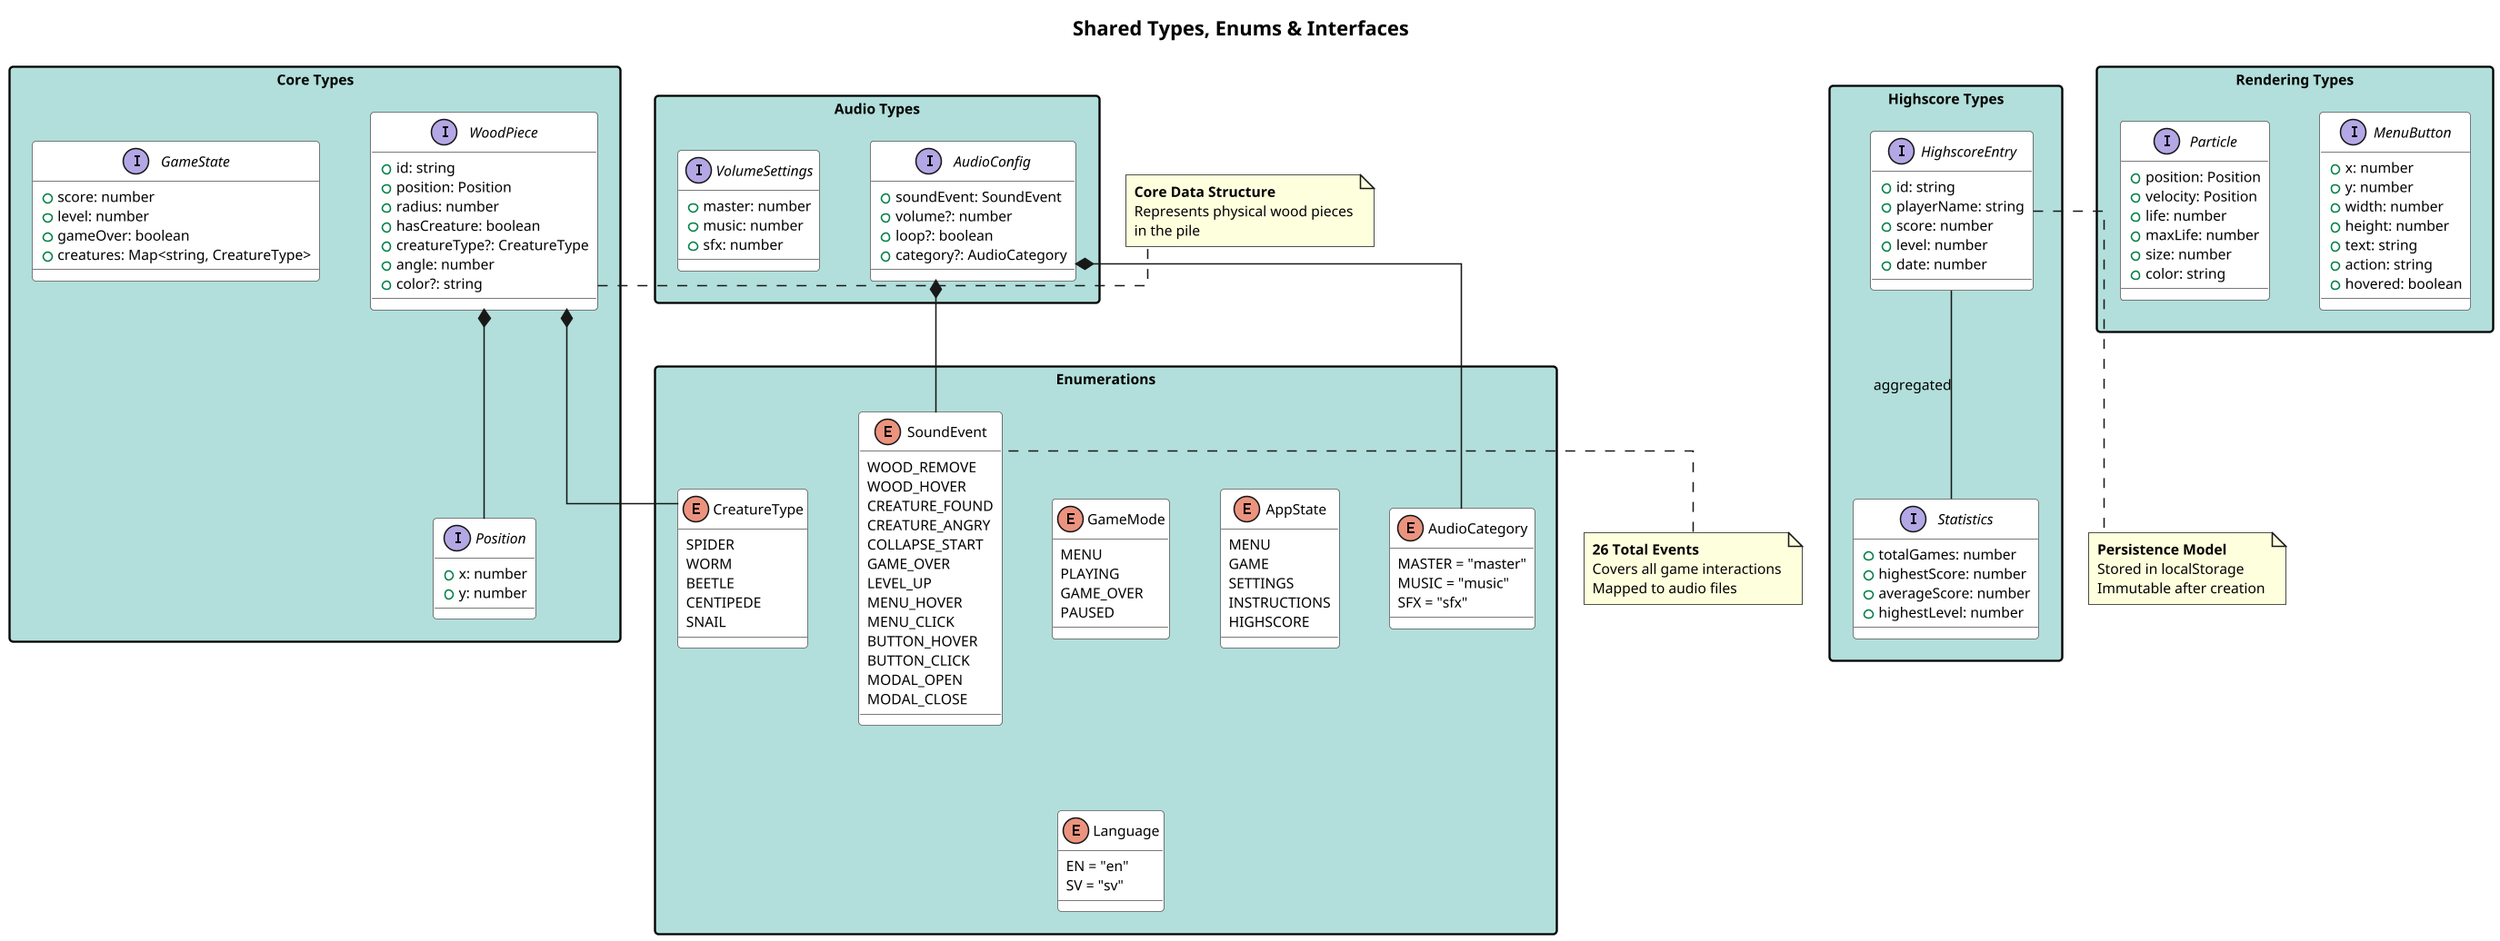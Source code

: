 @startuml Within_the_Woodpile_Types

!define TYPES #B2DFDB

skinparam packageStyle rectangle
skinparam defaultFontSize 10
skinparam classBackgroundColor White
skinparam classBorderColor #555
skinparam packageBackgroundColor transparent
skinparam linetype ortho
skinparam dpi 150

title Shared Types, Enums & Interfaces

' ==================== CORE TYPES ====================
package "Core Types" TYPES {
    interface Position {
        +x: number
        +y: number
    }
    
    interface WoodPiece {
        +id: string
        +position: Position
        +radius: number
        +hasCreature: boolean
        +creatureType?: CreatureType
        +angle: number
        +color?: string
    }
    
    interface GameState {
        +score: number
        +level: number
        +gameOver: boolean
        +creatures: Map<string, CreatureType>
    }
}

' ==================== ENUMS ====================
package "Enumerations" TYPES {
    enum CreatureType {
        SPIDER
        WORM
        BEETLE
        CENTIPEDE
        SNAIL
    }
    
    enum GameMode {
        MENU
        PLAYING
        GAME_OVER
        PAUSED
    }
    
    enum AppState {
        MENU
        GAME
        SETTINGS
        INSTRUCTIONS
        HIGHSCORE
    }
    
    enum Language {
        EN = "en"
        SV = "sv"
    }
    
    enum AudioCategory {
        MASTER = "master"
        MUSIC = "music"
        SFX = "sfx"
    }
    
    enum SoundEvent {
        WOOD_REMOVE
        WOOD_HOVER
        CREATURE_FOUND
        CREATURE_ANGRY
        COLLAPSE_START
        GAME_OVER
        LEVEL_UP
        MENU_HOVER
        MENU_CLICK
        BUTTON_HOVER
        BUTTON_CLICK
        MODAL_OPEN
        MODAL_CLOSE
        ' ... 13 more events
    }
}

' ==================== HIGHSCORE ====================
package "Highscore Types" TYPES {
    interface HighscoreEntry {
        +id: string
        +playerName: string
        +score: number
        +level: number
        +date: number
    }
    
    interface Statistics {
        +totalGames: number
        +highestScore: number
        +averageScore: number
        +highestLevel: number
    }
}

' ==================== AUDIO ====================
package "Audio Types" TYPES {
    interface AudioConfig {
        +soundEvent: SoundEvent
        +volume?: number
        +loop?: boolean
        +category?: AudioCategory
    }
    
    interface VolumeSettings {
        +master: number
        +music: number
        +sfx: number
    }
}

' ==================== RENDERING ====================
package "Rendering Types" TYPES {
    interface MenuButton {
        +x: number
        +y: number
        +width: number
        +height: number
        +text: string
        +action: string
        +hovered: boolean
    }
    
    interface Particle {
        +position: Position
        +velocity: Position
        +life: number
        +maxLife: number
        +size: number
        +color: string
    }
}

' ==================== RELATIONSHIPS ====================
WoodPiece *-- Position
WoodPiece *-- CreatureType

HighscoreEntry -- Statistics : aggregated

AudioConfig *-- SoundEvent
AudioConfig *-- AudioCategory

note right of WoodPiece
  **Core Data Structure**
  Represents physical wood pieces
  in the pile
end note

note bottom of HighscoreEntry
  **Persistence Model**
  Stored in localStorage
  Immutable after creation
end note

note left of SoundEvent
  **26 Total Events**
  Covers all game interactions
  Mapped to audio files
end note

@enduml
